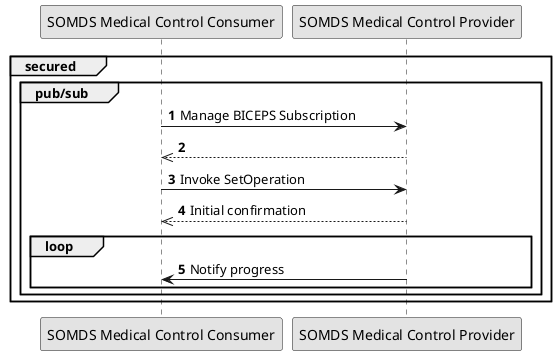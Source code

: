@startuml

skinparam monochrome true
autonumber

!global $str_sdc_sc = "SOMDS Medical Control Consumer"
!global $str_sdc_sp = "SOMDS Medical Control Provider"

participant "$str_sdc_sc" as sdc_sc
participant "$str_sdc_sp" as sdc_sp

group secured
    group pub/sub
        sdc_sc -> sdc_sp: Manage BICEPS Subscription
        sdc_sp -->> sdc_sc

        sdc_sc -> sdc_sp: Invoke SetOperation
        sdc_sp -->> sdc_sc: Initial confirmation

        loop
            sdc_sp -> sdc_sc: Notify progress
        end
     end
end

@enduml